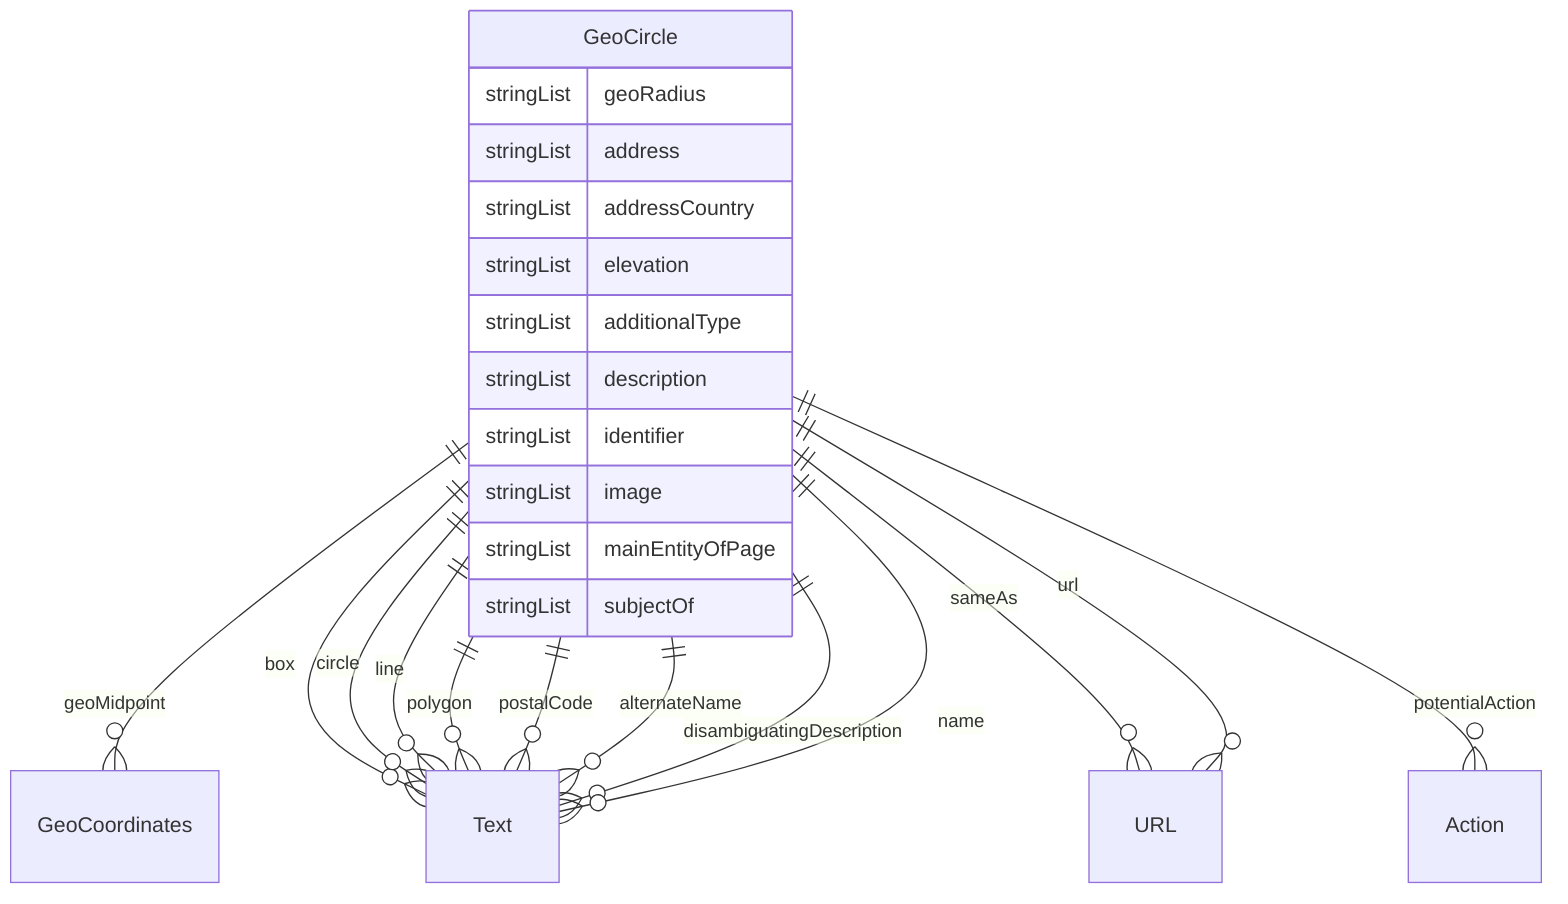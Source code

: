erDiagram
GeoCircle {
    stringList geoRadius  
    stringList address  
    stringList addressCountry  
    stringList elevation  
    stringList additionalType  
    stringList description  
    stringList identifier  
    stringList image  
    stringList mainEntityOfPage  
    stringList subjectOf  
}

GeoCircle ||--}o GeoCoordinates : "geoMidpoint"
GeoCircle ||--}o Text : "box"
GeoCircle ||--}o Text : "circle"
GeoCircle ||--}o Text : "line"
GeoCircle ||--}o Text : "polygon"
GeoCircle ||--}o Text : "postalCode"
GeoCircle ||--}o Text : "alternateName"
GeoCircle ||--}o Text : "disambiguatingDescription"
GeoCircle ||--}o Text : "name"
GeoCircle ||--}o URL : "sameAs"
GeoCircle ||--}o Action : "potentialAction"
GeoCircle ||--}o URL : "url"